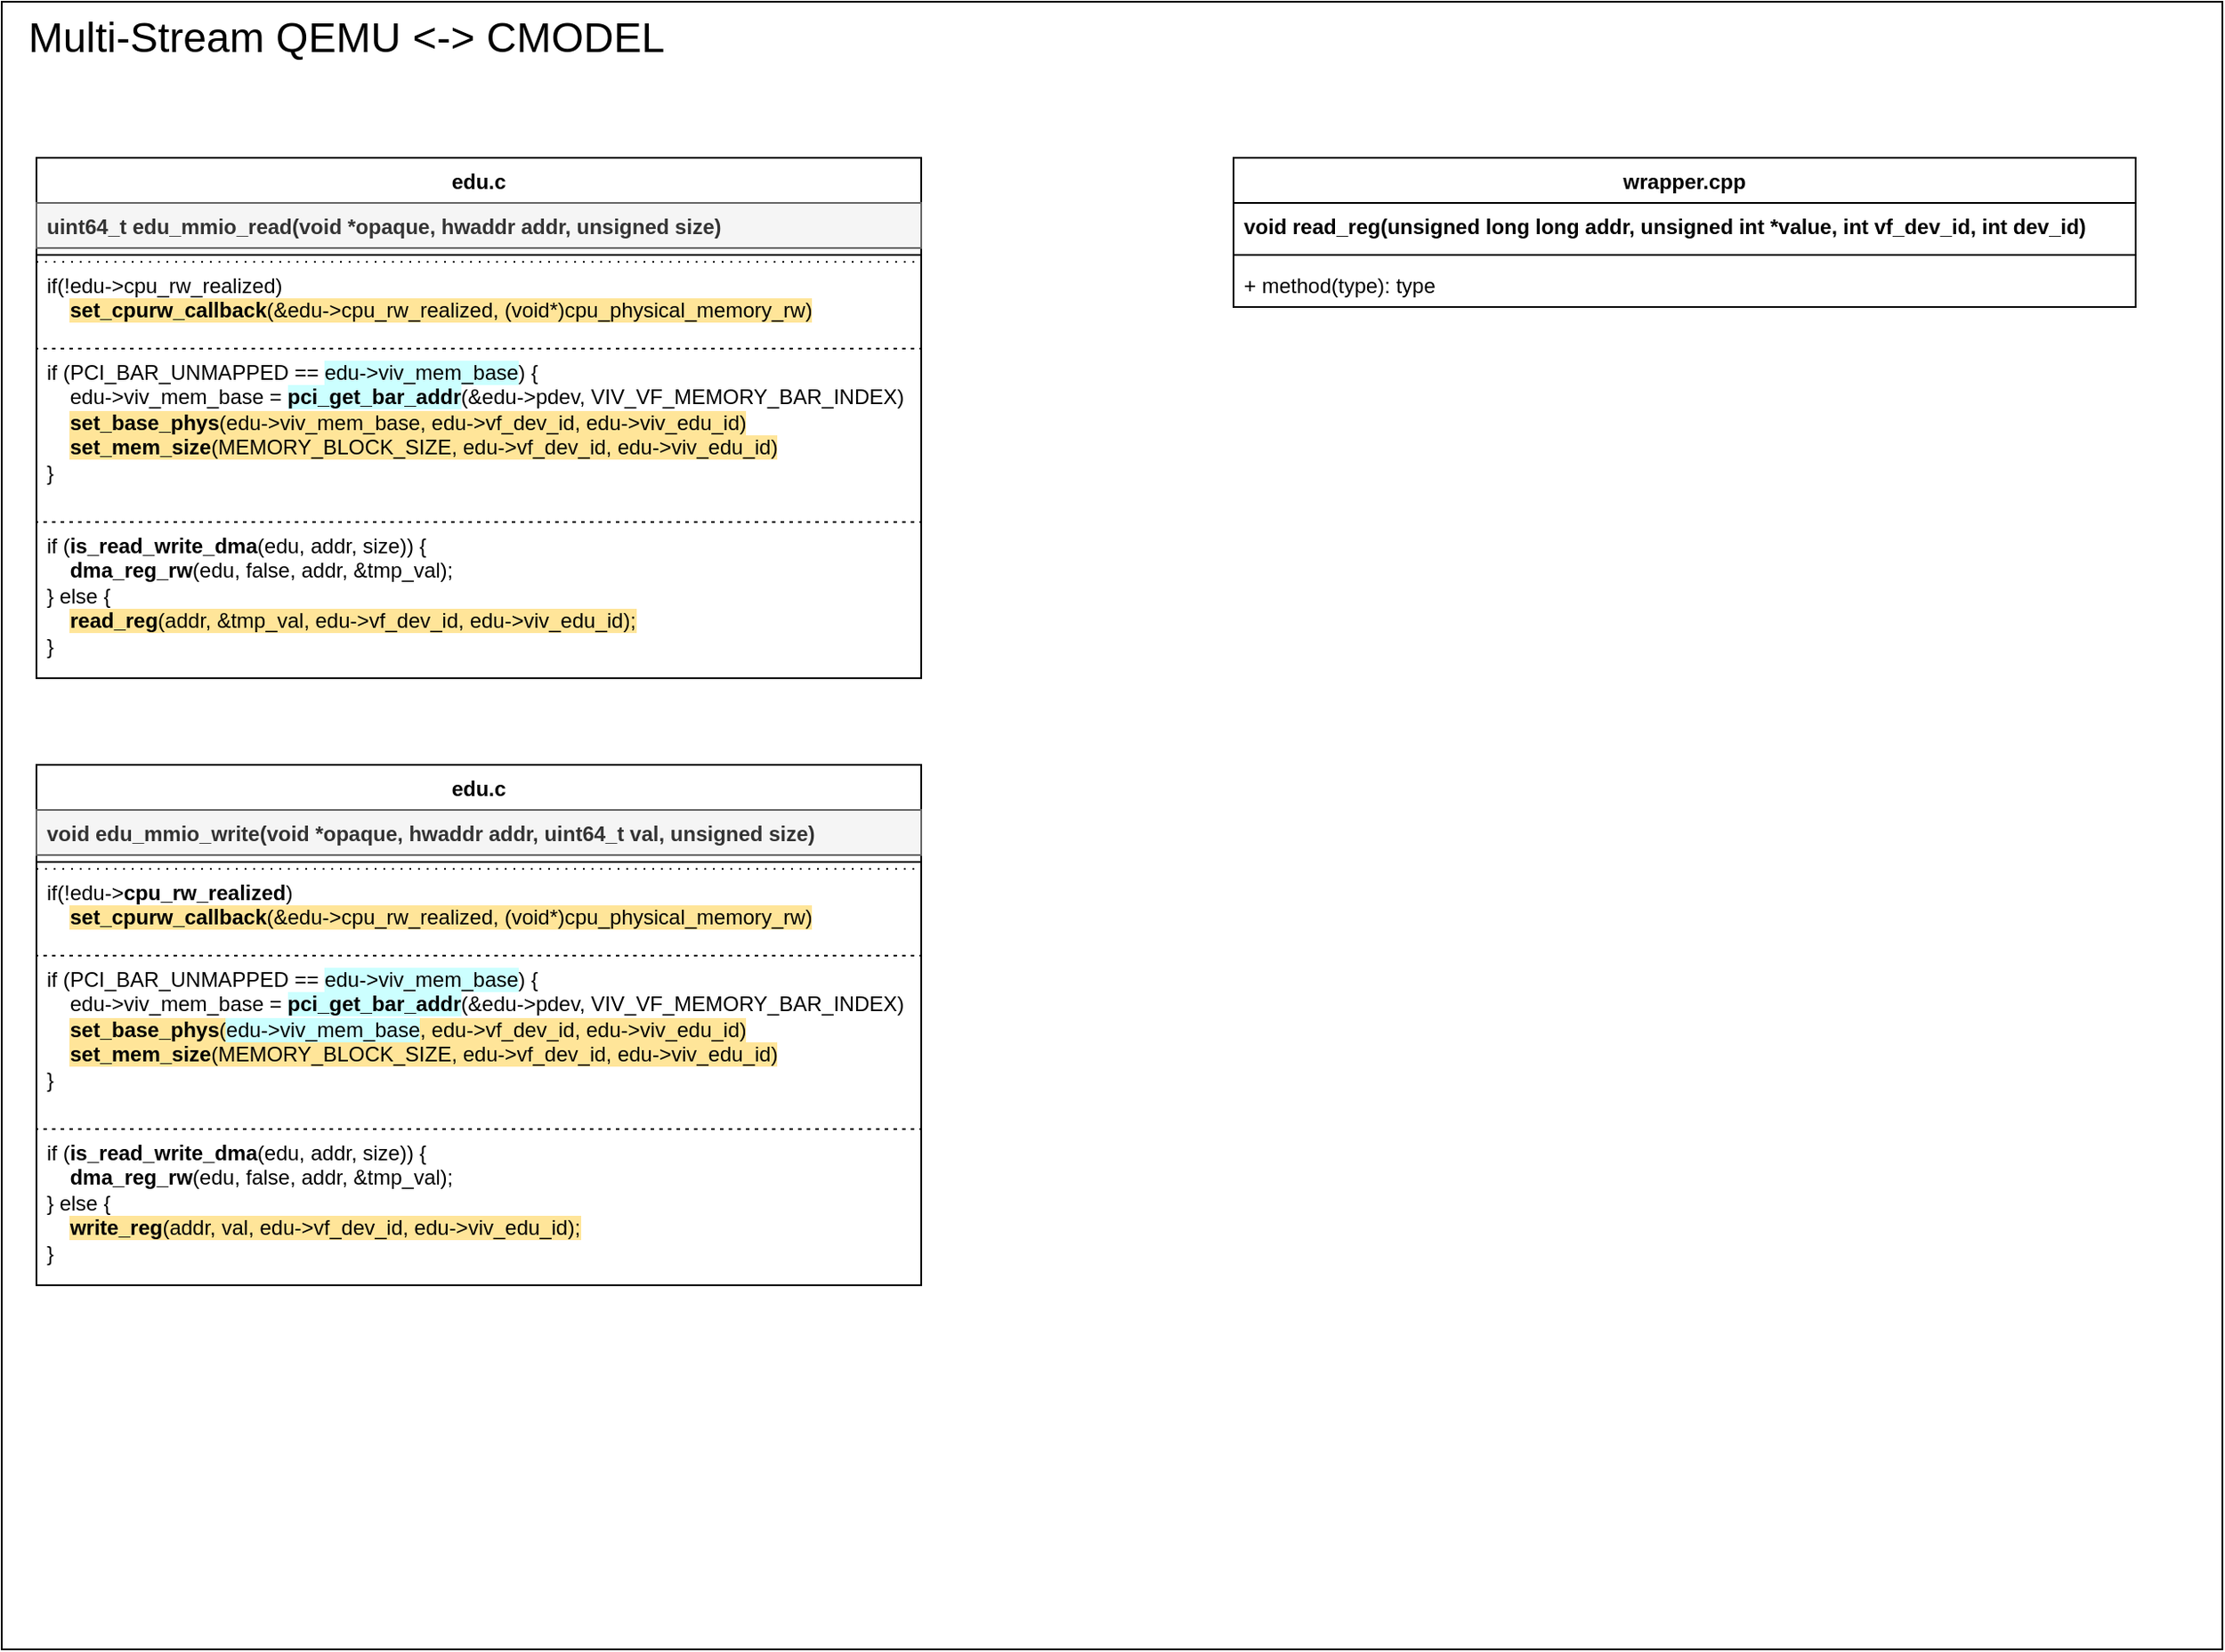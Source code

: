 <mxfile version="26.0.16">
  <diagram name="Page-1" id="O3RF_QSyXw5MkjXzJmDC">
    <mxGraphModel dx="735" dy="455" grid="1" gridSize="10" guides="1" tooltips="1" connect="1" arrows="1" fold="1" page="1" pageScale="1" pageWidth="850" pageHeight="1100" math="0" shadow="0">
      <root>
        <mxCell id="0" />
        <mxCell id="1" parent="0" />
        <mxCell id="B6jd7QzCgzBGUs_DWfSZ-12" value="&lt;font style=&quot;font-size: 24px;&quot;&gt;&amp;nbsp; Multi-Stream QEMU &amp;lt;-&amp;gt; CMODEL&lt;/font&gt;" style="html=1;whiteSpace=wrap;align=left;verticalAlign=top;movable=0;resizable=0;rotatable=0;deletable=0;editable=0;locked=1;connectable=0;" vertex="1" parent="1">
          <mxGeometry x="10" y="10" width="1280" height="950" as="geometry" />
        </mxCell>
        <mxCell id="B6jd7QzCgzBGUs_DWfSZ-2" value="edu.c" style="swimlane;fontStyle=1;align=center;verticalAlign=top;childLayout=stackLayout;horizontal=1;startSize=26;horizontalStack=0;resizeParent=1;resizeParentMax=0;resizeLast=0;collapsible=1;marginBottom=0;whiteSpace=wrap;html=1;" vertex="1" parent="1">
          <mxGeometry x="30" y="100" width="510" height="300" as="geometry" />
        </mxCell>
        <mxCell id="B6jd7QzCgzBGUs_DWfSZ-3" value="&lt;b&gt;uint64_t edu_mmio_read(void *opaque, hwaddr addr, unsigned size)&amp;nbsp;&lt;/b&gt;" style="text;strokeColor=#666666;fillColor=#f5f5f5;align=left;verticalAlign=top;spacingLeft=4;spacingRight=4;overflow=hidden;rotatable=0;points=[[0,0.5],[1,0.5]];portConstraint=eastwest;whiteSpace=wrap;html=1;fontColor=#333333;" vertex="1" parent="B6jd7QzCgzBGUs_DWfSZ-2">
          <mxGeometry y="26" width="510" height="26" as="geometry" />
        </mxCell>
        <mxCell id="B6jd7QzCgzBGUs_DWfSZ-4" value="" style="line;strokeWidth=1;fillColor=none;align=left;verticalAlign=middle;spacingTop=-1;spacingLeft=3;spacingRight=3;rotatable=0;labelPosition=right;points=[];portConstraint=eastwest;strokeColor=inherit;" vertex="1" parent="B6jd7QzCgzBGUs_DWfSZ-2">
          <mxGeometry y="52" width="510" height="8" as="geometry" />
        </mxCell>
        <mxCell id="B6jd7QzCgzBGUs_DWfSZ-6" value="if(!edu-&amp;gt;cpu_rw_realized)&amp;nbsp;&lt;div&gt;&amp;nbsp; &amp;nbsp; &lt;span style=&quot;background-color: rgb(255, 229, 153);&quot;&gt;&lt;b style=&quot;&quot;&gt;set_cpurw_callback&lt;/b&gt;(&amp;amp;edu-&amp;gt;cpu_rw_realized, (void*)cpu_physical_memory_rw)&lt;/span&gt;&lt;/div&gt;" style="text;strokeColor=default;fillColor=none;align=left;verticalAlign=top;spacingLeft=4;spacingRight=4;overflow=hidden;rotatable=0;points=[[0,0.5],[1,0.5]];portConstraint=eastwest;whiteSpace=wrap;html=1;dashed=1;dashPattern=1 4;" vertex="1" parent="B6jd7QzCgzBGUs_DWfSZ-2">
          <mxGeometry y="60" width="510" height="50" as="geometry" />
        </mxCell>
        <mxCell id="B6jd7QzCgzBGUs_DWfSZ-5" value="if (PCI_BAR_UNMAPPED == &lt;span style=&quot;background-color: light-dark(rgb(204, 255, 255), rgb(33, 66, 16));&quot;&gt;edu-&amp;gt;viv_mem_base&lt;/span&gt;) {&lt;div&gt;&amp;nbsp; &amp;nbsp; &lt;span&gt;edu-&amp;gt;viv_mem_base = &lt;b style=&quot;background-color: light-dark(rgb(204, 255, 255), rgb(33, 66, 16));&quot;&gt;pci_get_bar_addr&lt;/b&gt;(&amp;amp;edu-&amp;gt;pdev, VIV_VF_MEMORY_BAR_INDEX)&lt;br&gt;&lt;span&gt;&amp;nbsp; &amp;nbsp; &lt;span style=&quot;background-color: rgb(255, 229, 153);&quot;&gt;&lt;b&gt;set_base_phys&lt;/b&gt;(edu-&amp;gt;viv_mem_base, edu-&amp;gt;vf_dev_id, edu-&amp;gt;viv_edu_id)&lt;/span&gt;&lt;/span&gt;&lt;/span&gt;&lt;/div&gt;&lt;div&gt;&amp;nbsp; &amp;nbsp; &lt;span style=&quot;background-color: rgb(255, 229, 153);&quot;&gt;&lt;b&gt;set_mem_size&lt;/b&gt;(MEMORY_BLOCK_SIZE, edu-&amp;gt;vf_dev_id, edu-&amp;gt;viv_edu_id)&lt;/span&gt;&lt;/div&gt;&lt;div&gt;}&lt;/div&gt;" style="text;strokeColor=default;fillColor=none;align=left;verticalAlign=top;spacingLeft=4;spacingRight=4;overflow=hidden;rotatable=0;points=[[0,0.5],[1,0.5]];portConstraint=eastwest;whiteSpace=wrap;html=1;dashed=1;dashPattern=1 4;" vertex="1" parent="B6jd7QzCgzBGUs_DWfSZ-2">
          <mxGeometry y="110" width="510" height="100" as="geometry" />
        </mxCell>
        <mxCell id="B6jd7QzCgzBGUs_DWfSZ-7" value="if (&lt;b&gt;is_read_write_dma&lt;/b&gt;(edu, addr, size)) {&lt;div&gt;&amp;nbsp; &amp;nbsp; &lt;b&gt;dma_reg_rw&lt;/b&gt;(edu, false, addr, &amp;amp;tmp_val);&lt;/div&gt;&lt;div&gt;} else {&lt;/div&gt;&lt;div&gt;&amp;nbsp; &amp;nbsp; &lt;span style=&quot;background-color: rgb(255, 229, 153);&quot;&gt;&lt;b style=&quot;&quot;&gt;read_reg&lt;/b&gt;(addr, &amp;amp;tmp_val, edu-&amp;gt;vf_dev_id, edu-&amp;gt;viv_edu_id);&lt;/span&gt;&lt;/div&gt;&lt;div&gt;}&lt;/div&gt;&lt;div&gt;&lt;br&gt;&lt;/div&gt;&lt;div&gt;&lt;br&gt;&lt;/div&gt;" style="text;strokeColor=default;fillColor=none;align=left;verticalAlign=top;spacingLeft=4;spacingRight=4;overflow=hidden;rotatable=0;points=[[0,0.5],[1,0.5]];portConstraint=eastwest;whiteSpace=wrap;html=1;dashed=1;dashPattern=1 4;" vertex="1" parent="B6jd7QzCgzBGUs_DWfSZ-2">
          <mxGeometry y="210" width="510" height="90" as="geometry" />
        </mxCell>
        <mxCell id="B6jd7QzCgzBGUs_DWfSZ-15" value="edu.c" style="swimlane;fontStyle=1;align=center;verticalAlign=top;childLayout=stackLayout;horizontal=1;startSize=26;horizontalStack=0;resizeParent=1;resizeParentMax=0;resizeLast=0;collapsible=1;marginBottom=0;whiteSpace=wrap;html=1;" vertex="1" parent="1">
          <mxGeometry x="30" y="450" width="510" height="300" as="geometry" />
        </mxCell>
        <mxCell id="B6jd7QzCgzBGUs_DWfSZ-16" value="&lt;b&gt;void edu_mmio_write(void *opaque, hwaddr addr, uint64_t val, unsigned size)&amp;nbsp;&lt;/b&gt;" style="text;strokeColor=#666666;fillColor=#f5f5f5;align=left;verticalAlign=top;spacingLeft=4;spacingRight=4;overflow=hidden;rotatable=0;points=[[0,0.5],[1,0.5]];portConstraint=eastwest;whiteSpace=wrap;html=1;fontColor=#333333;" vertex="1" parent="B6jd7QzCgzBGUs_DWfSZ-15">
          <mxGeometry y="26" width="510" height="26" as="geometry" />
        </mxCell>
        <mxCell id="B6jd7QzCgzBGUs_DWfSZ-17" value="" style="line;strokeWidth=1;fillColor=none;align=left;verticalAlign=middle;spacingTop=-1;spacingLeft=3;spacingRight=3;rotatable=0;labelPosition=right;points=[];portConstraint=eastwest;strokeColor=inherit;" vertex="1" parent="B6jd7QzCgzBGUs_DWfSZ-15">
          <mxGeometry y="52" width="510" height="8" as="geometry" />
        </mxCell>
        <mxCell id="B6jd7QzCgzBGUs_DWfSZ-18" value="if(!edu-&amp;gt;&lt;b&gt;cpu_rw_realized&lt;/b&gt;)&amp;nbsp;&lt;div&gt;&amp;nbsp; &amp;nbsp; &lt;span style=&quot;background-color: rgb(255, 229, 153);&quot;&gt;&lt;b style=&quot;&quot;&gt;set_cpurw_callback&lt;/b&gt;(&amp;amp;edu-&amp;gt;cpu_rw_realized, (void*)cpu_physical_memory_rw)&lt;/span&gt;&lt;/div&gt;" style="text;strokeColor=default;fillColor=none;align=left;verticalAlign=top;spacingLeft=4;spacingRight=4;overflow=hidden;rotatable=0;points=[[0,0.5],[1,0.5]];portConstraint=eastwest;whiteSpace=wrap;html=1;dashed=1;dashPattern=1 4;" vertex="1" parent="B6jd7QzCgzBGUs_DWfSZ-15">
          <mxGeometry y="60" width="510" height="50" as="geometry" />
        </mxCell>
        <mxCell id="B6jd7QzCgzBGUs_DWfSZ-19" value="if (PCI_BAR_UNMAPPED == &lt;span style=&quot;background-color: light-dark(rgb(204, 255, 255), rgb(33, 66, 16));&quot;&gt;edu-&amp;gt;viv_mem_base&lt;/span&gt;) {&lt;div&gt;&amp;nbsp; &amp;nbsp; &lt;span&gt;edu-&amp;gt;viv_mem_base = &lt;b style=&quot;background-color: light-dark(rgb(204, 255, 255), rgb(33, 66, 16));&quot;&gt;pci_get_bar_addr&lt;/b&gt;(&amp;amp;edu-&amp;gt;pdev, VIV_VF_MEMORY_BAR_INDEX)&lt;br&gt;&amp;nbsp; &amp;nbsp; &lt;span style=&quot;background-color: rgb(255, 229, 153);&quot;&gt;&lt;b&gt;set_base_phys&lt;/b&gt;(&lt;/span&gt;&lt;span style=&quot;background-color: light-dark(rgb(204, 255, 255), rgb(33, 66, 16));&quot;&gt;edu-&amp;gt;viv_mem_base&lt;/span&gt;&lt;span style=&quot;background-color: rgb(255, 229, 153);&quot;&gt;, edu-&amp;gt;vf_dev_id, edu-&amp;gt;viv_edu_id)&lt;/span&gt;&lt;/span&gt;&lt;/div&gt;&lt;div&gt;&amp;nbsp; &amp;nbsp; &lt;span style=&quot;background-color: rgb(255, 229, 153);&quot;&gt;&lt;b&gt;set_mem_size&lt;/b&gt;(MEMORY_BLOCK_SIZE, edu-&amp;gt;vf_dev_id, edu-&amp;gt;viv_edu_id)&lt;/span&gt;&lt;/div&gt;&lt;div&gt;}&lt;/div&gt;" style="text;strokeColor=default;fillColor=none;align=left;verticalAlign=top;spacingLeft=4;spacingRight=4;overflow=hidden;rotatable=0;points=[[0,0.5],[1,0.5]];portConstraint=eastwest;whiteSpace=wrap;html=1;dashed=1;dashPattern=1 4;" vertex="1" parent="B6jd7QzCgzBGUs_DWfSZ-15">
          <mxGeometry y="110" width="510" height="100" as="geometry" />
        </mxCell>
        <mxCell id="B6jd7QzCgzBGUs_DWfSZ-20" value="if (&lt;b&gt;is_read_write_dma&lt;/b&gt;(edu, addr, size)) {&lt;div&gt;&amp;nbsp; &amp;nbsp; &lt;b&gt;dma_reg_rw&lt;/b&gt;(edu, false, addr, &amp;amp;tmp_val);&lt;/div&gt;&lt;div&gt;} else {&lt;/div&gt;&lt;div&gt;&amp;nbsp; &amp;nbsp; &lt;span style=&quot;background-color: rgb(255, 229, 153);&quot;&gt;&lt;b style=&quot;&quot;&gt;write_reg&lt;/b&gt;(addr, val, edu-&amp;gt;vf_dev_id, edu-&amp;gt;viv_edu_id);&lt;/span&gt;&lt;/div&gt;&lt;div&gt;}&lt;/div&gt;&lt;div&gt;&lt;br&gt;&lt;/div&gt;&lt;div&gt;&lt;br&gt;&lt;/div&gt;" style="text;strokeColor=default;fillColor=none;align=left;verticalAlign=top;spacingLeft=4;spacingRight=4;overflow=hidden;rotatable=0;points=[[0,0.5],[1,0.5]];portConstraint=eastwest;whiteSpace=wrap;html=1;dashed=1;dashPattern=1 4;" vertex="1" parent="B6jd7QzCgzBGUs_DWfSZ-15">
          <mxGeometry y="210" width="510" height="90" as="geometry" />
        </mxCell>
        <mxCell id="B6jd7QzCgzBGUs_DWfSZ-22" value="wrapper.cpp" style="swimlane;fontStyle=1;align=center;verticalAlign=top;childLayout=stackLayout;horizontal=1;startSize=26;horizontalStack=0;resizeParent=1;resizeParentMax=0;resizeLast=0;collapsible=1;marginBottom=0;whiteSpace=wrap;html=1;" vertex="1" parent="1">
          <mxGeometry x="720" y="100" width="520" height="86" as="geometry" />
        </mxCell>
        <mxCell id="B6jd7QzCgzBGUs_DWfSZ-23" value="&lt;b&gt;void read_reg(unsigned long long addr, unsigned int *value, int vf_dev_id, int dev_id)&lt;/b&gt;" style="text;strokeColor=none;fillColor=none;align=left;verticalAlign=top;spacingLeft=4;spacingRight=4;overflow=hidden;rotatable=0;points=[[0,0.5],[1,0.5]];portConstraint=eastwest;whiteSpace=wrap;html=1;" vertex="1" parent="B6jd7QzCgzBGUs_DWfSZ-22">
          <mxGeometry y="26" width="520" height="26" as="geometry" />
        </mxCell>
        <mxCell id="B6jd7QzCgzBGUs_DWfSZ-24" value="" style="line;strokeWidth=1;fillColor=none;align=left;verticalAlign=middle;spacingTop=-1;spacingLeft=3;spacingRight=3;rotatable=0;labelPosition=right;points=[];portConstraint=eastwest;strokeColor=inherit;" vertex="1" parent="B6jd7QzCgzBGUs_DWfSZ-22">
          <mxGeometry y="52" width="520" height="8" as="geometry" />
        </mxCell>
        <mxCell id="B6jd7QzCgzBGUs_DWfSZ-25" value="+ method(type): type" style="text;strokeColor=none;fillColor=none;align=left;verticalAlign=top;spacingLeft=4;spacingRight=4;overflow=hidden;rotatable=0;points=[[0,0.5],[1,0.5]];portConstraint=eastwest;whiteSpace=wrap;html=1;" vertex="1" parent="B6jd7QzCgzBGUs_DWfSZ-22">
          <mxGeometry y="60" width="520" height="26" as="geometry" />
        </mxCell>
      </root>
    </mxGraphModel>
  </diagram>
</mxfile>
